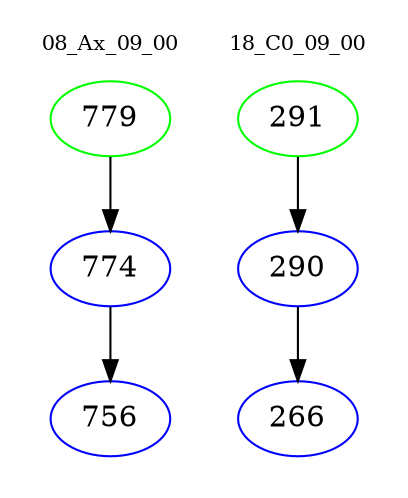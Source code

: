 digraph{
subgraph cluster_0 {
color = white
label = "08_Ax_09_00";
fontsize=10;
T0_779 [label="779", color="green"]
T0_779 -> T0_774 [color="black"]
T0_774 [label="774", color="blue"]
T0_774 -> T0_756 [color="black"]
T0_756 [label="756", color="blue"]
}
subgraph cluster_1 {
color = white
label = "18_C0_09_00";
fontsize=10;
T1_291 [label="291", color="green"]
T1_291 -> T1_290 [color="black"]
T1_290 [label="290", color="blue"]
T1_290 -> T1_266 [color="black"]
T1_266 [label="266", color="blue"]
}
}
